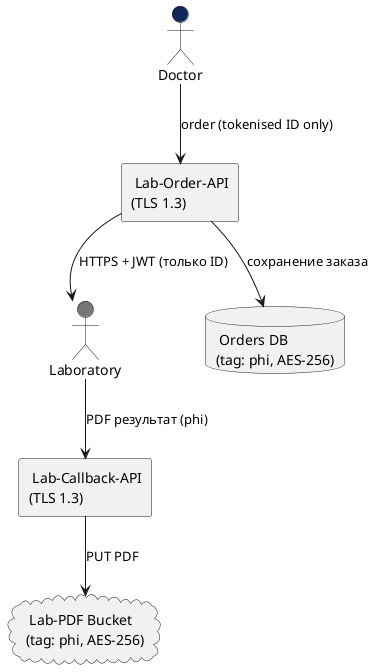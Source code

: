 @startuml DFD_C_secure
actor Doctor #10295A
actor Laboratory #777777

rectangle "<&oi_lock_locked> Lab-Order-API\n(TLS 1.3)" as P3
rectangle "<&oi_lock_locked> Lab-Callback-API\n(TLS 1.3)" as P4

database "<&oi_lock_locked> Orders DB\n(tag: phi, AES-256)" as ORD
cloud    "<&oi_lock_locked> Lab-PDF Bucket\n(tag: phi, AES-256)" as S3

Doctor --> P3 : order (tokenised ID only)
P3 --> ORD : сохранение заказа
P3 --> Laboratory : HTTPS + JWT (только ID)
Laboratory --> P4 : PDF результат (phi)
P4 --> S3 : PUT PDF
@enduml

